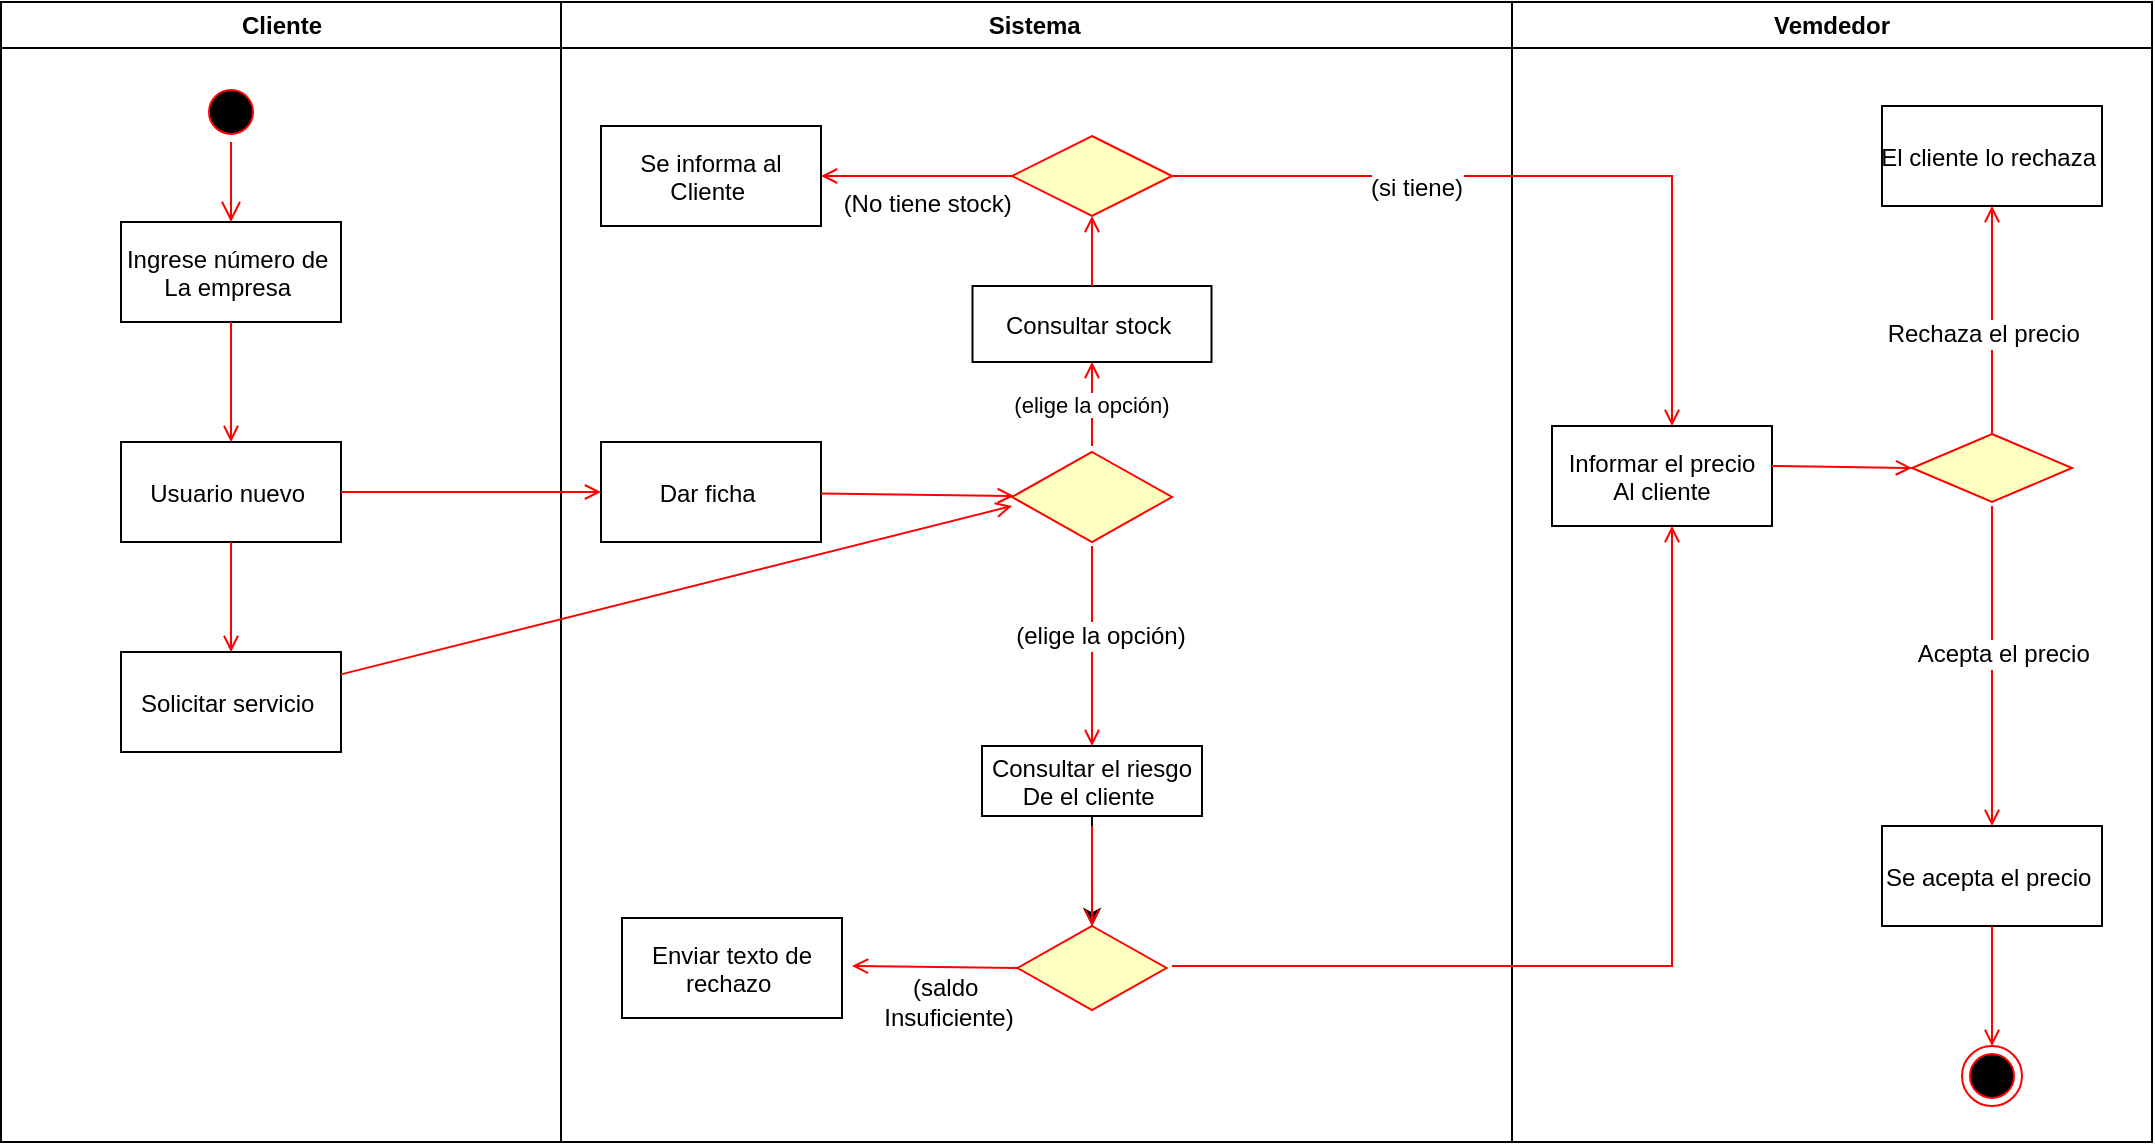 <mxfile version="21.3.6" type="github">
  <diagram name="Page-1" id="e7e014a7-5840-1c2e-5031-d8a46d1fe8dd">
    <mxGraphModel dx="901" dy="181" grid="1" gridSize="10" guides="1" tooltips="1" connect="1" arrows="1" fold="1" page="1" pageScale="1" pageWidth="1169" pageHeight="826" background="none" math="0" shadow="0">
      <root>
        <mxCell id="0" />
        <mxCell id="1" parent="0" />
        <mxCell id="2" value="Cliente" style="swimlane;whiteSpace=wrap" parent="1" vertex="1">
          <mxGeometry x="164.5" y="128" width="280" height="570" as="geometry" />
        </mxCell>
        <mxCell id="5" value="" style="ellipse;shape=startState;fillColor=#000000;strokeColor=#ff0000;" parent="2" vertex="1">
          <mxGeometry x="100" y="40" width="30" height="30" as="geometry" />
        </mxCell>
        <mxCell id="6" value="" style="edgeStyle=elbowEdgeStyle;elbow=horizontal;verticalAlign=bottom;endArrow=open;endSize=8;strokeColor=#FF0000;endFill=1;rounded=0" parent="2" source="5" target="7" edge="1">
          <mxGeometry x="100" y="40" as="geometry">
            <mxPoint x="115" y="110" as="targetPoint" />
          </mxGeometry>
        </mxCell>
        <mxCell id="7" value="Ingrese número de &#xa;La empresa " style="" parent="2" vertex="1">
          <mxGeometry x="60" y="110" width="110" height="50" as="geometry" />
        </mxCell>
        <mxCell id="8" value="Usuario nuevo " style="" parent="2" vertex="1">
          <mxGeometry x="60" y="220" width="110" height="50" as="geometry" />
        </mxCell>
        <mxCell id="9" value="" style="endArrow=open;strokeColor=#FF0000;endFill=1;rounded=0" parent="2" source="7" target="8" edge="1">
          <mxGeometry relative="1" as="geometry" />
        </mxCell>
        <mxCell id="10" value="Solicitar servicio " style="" parent="2" vertex="1">
          <mxGeometry x="60" y="325" width="110" height="50" as="geometry" />
        </mxCell>
        <mxCell id="11" value="" style="endArrow=open;strokeColor=#FF0000;endFill=1;rounded=0" parent="2" source="8" target="10" edge="1">
          <mxGeometry relative="1" as="geometry" />
        </mxCell>
        <mxCell id="3" value="Sistema " style="swimlane;whiteSpace=wrap" parent="1" vertex="1">
          <mxGeometry x="444.5" y="128" width="475.5" height="570" as="geometry" />
        </mxCell>
        <mxCell id="15" value="Se informa al&#xa;Cliente " style="" parent="3" vertex="1">
          <mxGeometry x="20" y="62" width="110" height="50" as="geometry" />
        </mxCell>
        <mxCell id="16" value="Dar ficha " style="" parent="3" vertex="1">
          <mxGeometry x="20" y="220" width="110" height="50" as="geometry" />
        </mxCell>
        <mxCell id="21" value="" style="rhombus;fillColor=#ffffc0;strokeColor=#ff0000;" parent="3" vertex="1">
          <mxGeometry x="225.5" y="225" width="80" height="45" as="geometry" />
        </mxCell>
        <mxCell id="24" value="" style="endArrow=open;strokeColor=#FF0000;endFill=1;rounded=0" parent="3" source="16" target="21" edge="1">
          <mxGeometry relative="1" as="geometry" />
        </mxCell>
        <mxCell id="Huy1JAtATK8VzCTW5DCG-69" value="" style="edgeStyle=orthogonalEdgeStyle;rounded=0;orthogonalLoop=1;jettySize=auto;html=1;fontFamily=Helvetica;fontSize=12;fontColor=default;" edge="1" parent="3" source="30" target="Huy1JAtATK8VzCTW5DCG-43">
          <mxGeometry relative="1" as="geometry" />
        </mxCell>
        <mxCell id="30" value="Consultar el riesgo&#xa;De el cliente " style="" parent="3" vertex="1">
          <mxGeometry x="210.5" y="372" width="110" height="35" as="geometry" />
        </mxCell>
        <mxCell id="Huy1JAtATK8VzCTW5DCG-54" value="" style="endArrow=open;strokeColor=#FF0000;endFill=1;rounded=0;exitX=0;exitY=0.5;exitDx=0;exitDy=0;entryX=1;entryY=0.5;entryDx=0;entryDy=0;" edge="1" parent="3" source="Huy1JAtATK8VzCTW5DCG-41" target="15">
          <mxGeometry relative="1" as="geometry">
            <mxPoint x="305.5" y="712" as="sourcePoint" />
            <mxPoint x="450.5" y="772" as="targetPoint" />
            <Array as="points" />
          </mxGeometry>
        </mxCell>
        <mxCell id="Huy1JAtATK8VzCTW5DCG-64" value="(No tiene stock)&amp;nbsp;" style="edgeLabel;html=1;align=center;verticalAlign=middle;resizable=0;points=[];fontSize=12;fontFamily=Helvetica;fontColor=default;" vertex="1" connectable="0" parent="Huy1JAtATK8VzCTW5DCG-54">
          <mxGeometry x="-0.127" y="14" relative="1" as="geometry">
            <mxPoint as="offset" />
          </mxGeometry>
        </mxCell>
        <mxCell id="Huy1JAtATK8VzCTW5DCG-48" value="Consultar stock " style="" vertex="1" parent="3">
          <mxGeometry x="205.75" y="142" width="119.5" height="38" as="geometry" />
        </mxCell>
        <mxCell id="Huy1JAtATK8VzCTW5DCG-41" value="" style="rhombus;fillColor=#ffffc0;strokeColor=#ff0000;" vertex="1" parent="3">
          <mxGeometry x="225.5" y="67" width="80" height="40" as="geometry" />
        </mxCell>
        <mxCell id="Huy1JAtATK8VzCTW5DCG-43" value="" style="rhombus;fillColor=#ffffc0;strokeColor=#ff0000;" vertex="1" parent="3">
          <mxGeometry x="228.25" y="462" width="74.5" height="42" as="geometry" />
        </mxCell>
        <mxCell id="18" value="Enviar texto de &#xa;rechazo " style="" parent="3" vertex="1">
          <mxGeometry x="30.5" y="458" width="110" height="50" as="geometry" />
        </mxCell>
        <mxCell id="Huy1JAtATK8VzCTW5DCG-68" value="" style="endArrow=open;strokeColor=#FF0000;endFill=1;rounded=0;entryX=0.5;entryY=0;entryDx=0;entryDy=0;" edge="1" parent="3" target="Huy1JAtATK8VzCTW5DCG-43">
          <mxGeometry relative="1" as="geometry">
            <mxPoint x="265.5" y="412" as="sourcePoint" />
            <mxPoint x="265.5" y="432" as="targetPoint" />
          </mxGeometry>
        </mxCell>
        <mxCell id="4" value="Vemdedor" style="swimlane;whiteSpace=wrap" parent="1" vertex="1">
          <mxGeometry x="920" y="128" width="320" height="570" as="geometry" />
        </mxCell>
        <mxCell id="33" value="Informar el precio&#xa;Al cliente" style="" parent="4" vertex="1">
          <mxGeometry x="20" y="212" width="110" height="50" as="geometry" />
        </mxCell>
        <mxCell id="35" value="" style="edgeStyle=elbowEdgeStyle;elbow=horizontal;strokeColor=#FF0000;endArrow=open;endFill=1;rounded=0;" parent="4" edge="1">
          <mxGeometry width="100" height="100" relative="1" as="geometry">
            <mxPoint x="-170" y="87" as="sourcePoint" />
            <mxPoint x="80" y="212" as="targetPoint" />
            <Array as="points">
              <mxPoint x="80" y="162" />
            </Array>
          </mxGeometry>
        </mxCell>
        <mxCell id="Huy1JAtATK8VzCTW5DCG-66" value="(si tiene)" style="edgeLabel;html=1;align=center;verticalAlign=middle;resizable=0;points=[];fontSize=12;fontFamily=Helvetica;fontColor=default;" vertex="1" connectable="0" parent="35">
          <mxGeometry x="-0.35" y="-6" relative="1" as="geometry">
            <mxPoint as="offset" />
          </mxGeometry>
        </mxCell>
        <mxCell id="37" value="" style="edgeStyle=none;strokeColor=#FF0000;endArrow=open;endFill=1;rounded=0;entryX=0.5;entryY=0;entryDx=0;entryDy=0;" parent="4" target="30" edge="1">
          <mxGeometry width="100" height="100" relative="1" as="geometry">
            <mxPoint x="-210" y="272" as="sourcePoint" />
            <mxPoint x="-190" y="412" as="targetPoint" />
          </mxGeometry>
        </mxCell>
        <mxCell id="Huy1JAtATK8VzCTW5DCG-67" value="(elige la opción)" style="edgeLabel;html=1;align=center;verticalAlign=middle;resizable=0;points=[];fontSize=12;fontFamily=Helvetica;fontColor=default;" vertex="1" connectable="0" parent="37">
          <mxGeometry x="-0.111" y="4" relative="1" as="geometry">
            <mxPoint as="offset" />
          </mxGeometry>
        </mxCell>
        <mxCell id="38" value="" style="ellipse;shape=endState;fillColor=#000000;strokeColor=#ff0000" parent="4" vertex="1">
          <mxGeometry x="225" y="522" width="30" height="30" as="geometry" />
        </mxCell>
        <mxCell id="Huy1JAtATK8VzCTW5DCG-74" value="" style="rhombus;fillColor=#ffffc0;strokeColor=#ff0000;" vertex="1" parent="4">
          <mxGeometry x="200" y="216" width="80" height="34" as="geometry" />
        </mxCell>
        <mxCell id="Huy1JAtATK8VzCTW5DCG-49" value="Se acepta el precio " style="" vertex="1" parent="4">
          <mxGeometry x="185" y="412" width="110" height="50" as="geometry" />
        </mxCell>
        <mxCell id="Huy1JAtATK8VzCTW5DCG-50" value="El cliente lo rechaza " style="" vertex="1" parent="4">
          <mxGeometry x="185" y="52" width="110" height="50" as="geometry" />
        </mxCell>
        <mxCell id="20" value="" style="endArrow=open;strokeColor=#FF0000;endFill=1;rounded=0" parent="1" source="10" edge="1">
          <mxGeometry relative="1" as="geometry">
            <mxPoint x="670" y="380" as="targetPoint" />
          </mxGeometry>
        </mxCell>
        <mxCell id="Huy1JAtATK8VzCTW5DCG-53" value="" style="endArrow=open;strokeColor=#FF0000;endFill=1;rounded=0;exitX=1;exitY=0.5;exitDx=0;exitDy=0;entryX=0;entryY=0.5;entryDx=0;entryDy=0;" edge="1" parent="1" source="8" target="16">
          <mxGeometry relative="1" as="geometry">
            <mxPoint x="610" y="840" as="sourcePoint" />
            <mxPoint x="450" y="370" as="targetPoint" />
          </mxGeometry>
        </mxCell>
        <mxCell id="Huy1JAtATK8VzCTW5DCG-59" value="(elige la opción)" style="endArrow=open;strokeColor=#FF0000;endFill=1;rounded=0;entryX=0.5;entryY=1;entryDx=0;entryDy=0;" edge="1" parent="1" target="Huy1JAtATK8VzCTW5DCG-48">
          <mxGeometry relative="1" as="geometry">
            <mxPoint x="710" y="350" as="sourcePoint" />
            <mxPoint x="965" y="890" as="targetPoint" />
          </mxGeometry>
        </mxCell>
        <mxCell id="Huy1JAtATK8VzCTW5DCG-60" value="" style="endArrow=open;strokeColor=#FF0000;endFill=1;rounded=0;entryX=0.5;entryY=1;entryDx=0;entryDy=0;" edge="1" parent="1" target="Huy1JAtATK8VzCTW5DCG-41">
          <mxGeometry relative="1" as="geometry">
            <mxPoint x="710" y="270" as="sourcePoint" />
            <mxPoint x="955" y="860" as="targetPoint" />
          </mxGeometry>
        </mxCell>
        <mxCell id="Huy1JAtATK8VzCTW5DCG-70" value="" style="endArrow=open;strokeColor=#FF0000;endFill=1;rounded=0;exitX=0;exitY=0.5;exitDx=0;exitDy=0;" edge="1" parent="1" source="Huy1JAtATK8VzCTW5DCG-43">
          <mxGeometry relative="1" as="geometry">
            <mxPoint x="670" y="620" as="sourcePoint" />
            <mxPoint x="590" y="610" as="targetPoint" />
          </mxGeometry>
        </mxCell>
        <mxCell id="Huy1JAtATK8VzCTW5DCG-71" value="(saldo&amp;nbsp;&lt;br&gt;Insuficiente)" style="edgeLabel;html=1;align=center;verticalAlign=middle;resizable=0;points=[];fontSize=12;fontFamily=Helvetica;fontColor=default;" vertex="1" connectable="0" parent="Huy1JAtATK8VzCTW5DCG-70">
          <mxGeometry x="-0.132" y="1" relative="1" as="geometry">
            <mxPoint x="1" y="16" as="offset" />
          </mxGeometry>
        </mxCell>
        <mxCell id="Huy1JAtATK8VzCTW5DCG-72" value="" style="endArrow=open;strokeColor=#FF0000;endFill=1;rounded=0;" edge="1" parent="1">
          <mxGeometry relative="1" as="geometry">
            <mxPoint x="750" y="610" as="sourcePoint" />
            <mxPoint x="1000" y="390" as="targetPoint" />
            <Array as="points">
              <mxPoint x="1000" y="610" />
            </Array>
          </mxGeometry>
        </mxCell>
        <mxCell id="Huy1JAtATK8VzCTW5DCG-73" value="" style="endArrow=open;strokeColor=#FF0000;endFill=1;rounded=0;entryX=0;entryY=0.5;entryDx=0;entryDy=0;" edge="1" parent="1" target="Huy1JAtATK8VzCTW5DCG-74">
          <mxGeometry relative="1" as="geometry">
            <mxPoint x="1050" y="360" as="sourcePoint" />
            <mxPoint x="1210" y="810" as="targetPoint" />
          </mxGeometry>
        </mxCell>
        <mxCell id="Huy1JAtATK8VzCTW5DCG-75" value="" style="endArrow=open;strokeColor=#FF0000;endFill=1;rounded=0;exitX=0.5;exitY=0;exitDx=0;exitDy=0;" edge="1" parent="1" source="Huy1JAtATK8VzCTW5DCG-74">
          <mxGeometry relative="1" as="geometry">
            <mxPoint x="1300" y="460" as="sourcePoint" />
            <mxPoint x="1160" y="230" as="targetPoint" />
          </mxGeometry>
        </mxCell>
        <mxCell id="Huy1JAtATK8VzCTW5DCG-82" value="Rechaza el precio&amp;nbsp;" style="edgeLabel;html=1;align=center;verticalAlign=middle;resizable=0;points=[];fontSize=12;fontFamily=Helvetica;fontColor=default;" vertex="1" connectable="0" parent="Huy1JAtATK8VzCTW5DCG-75">
          <mxGeometry x="-0.098" y="3" relative="1" as="geometry">
            <mxPoint y="1" as="offset" />
          </mxGeometry>
        </mxCell>
        <mxCell id="Huy1JAtATK8VzCTW5DCG-76" value="" style="endArrow=open;strokeColor=#FF0000;endFill=1;rounded=0;" edge="1" parent="1">
          <mxGeometry relative="1" as="geometry">
            <mxPoint x="1160" y="380" as="sourcePoint" />
            <mxPoint x="1160" y="540" as="targetPoint" />
          </mxGeometry>
        </mxCell>
        <mxCell id="Huy1JAtATK8VzCTW5DCG-83" value="Acepta el precio&amp;nbsp;" style="edgeLabel;html=1;align=center;verticalAlign=middle;resizable=0;points=[];fontSize=12;fontFamily=Helvetica;fontColor=default;" vertex="1" connectable="0" parent="Huy1JAtATK8VzCTW5DCG-76">
          <mxGeometry x="-0.081" y="7" relative="1" as="geometry">
            <mxPoint as="offset" />
          </mxGeometry>
        </mxCell>
        <mxCell id="Huy1JAtATK8VzCTW5DCG-79" value="" style="endArrow=open;strokeColor=#FF0000;endFill=1;rounded=0;" edge="1" parent="1">
          <mxGeometry relative="1" as="geometry">
            <mxPoint x="1160" y="590" as="sourcePoint" />
            <mxPoint x="1160" y="650" as="targetPoint" />
          </mxGeometry>
        </mxCell>
      </root>
    </mxGraphModel>
  </diagram>
</mxfile>
